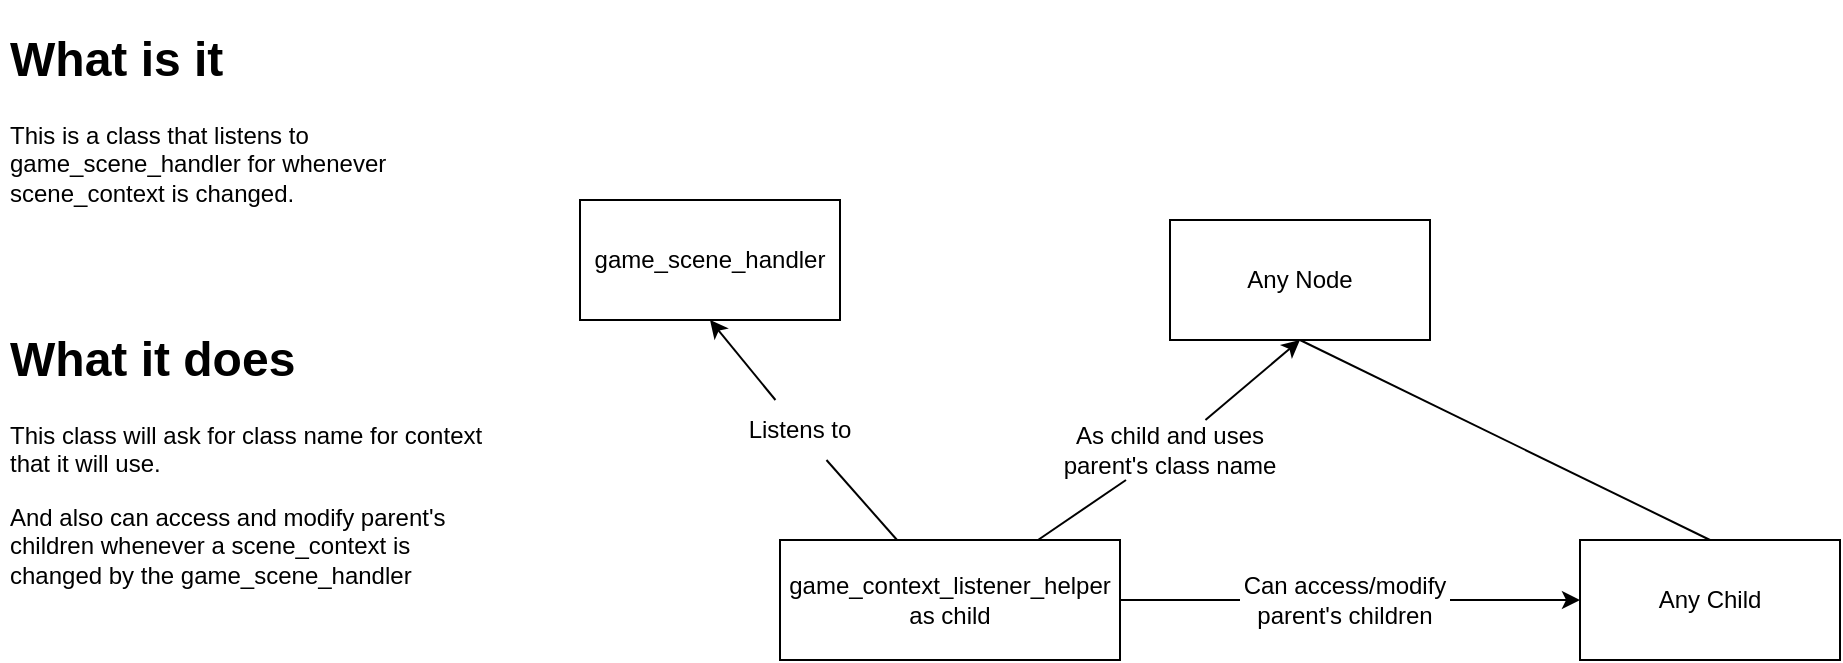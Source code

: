 <mxfile>
    <diagram id="hVzy0vbAVjNPy_6coMIa" name="Page-1">
        <mxGraphModel dx="899" dy="503" grid="1" gridSize="10" guides="1" tooltips="1" connect="1" arrows="1" fold="1" page="1" pageScale="1" pageWidth="850" pageHeight="1100" math="0" shadow="0">
            <root>
                <mxCell id="0"/>
                <mxCell id="1" parent="0"/>
                <mxCell id="2" value="Any Node" style="rounded=0;whiteSpace=wrap;html=1;" parent="1" vertex="1">
                    <mxGeometry x="615" y="190" width="130" height="60" as="geometry"/>
                </mxCell>
                <mxCell id="4" value="game_context_listener_helper&lt;br&gt;as child" style="rounded=0;whiteSpace=wrap;html=1;" parent="1" vertex="1">
                    <mxGeometry x="420" y="350" width="170" height="60" as="geometry"/>
                </mxCell>
                <mxCell id="6" value="Any Child" style="rounded=0;whiteSpace=wrap;html=1;" parent="1" vertex="1">
                    <mxGeometry x="820" y="350" width="130" height="60" as="geometry"/>
                </mxCell>
                <mxCell id="7" value="" style="endArrow=none;html=1;entryX=0.5;entryY=1;entryDx=0;entryDy=0;exitX=0.5;exitY=0;exitDx=0;exitDy=0;" parent="1" source="6" target="2" edge="1">
                    <mxGeometry width="50" height="50" relative="1" as="geometry">
                        <mxPoint x="635" y="390" as="sourcePoint"/>
                        <mxPoint x="685" y="340" as="targetPoint"/>
                    </mxGeometry>
                </mxCell>
                <mxCell id="8" value="&lt;h1&gt;What is it&lt;/h1&gt;&lt;p&gt;This is a class that listens to game_scene_handler for whenever scene_context is changed.&lt;/p&gt;" style="text;html=1;strokeColor=none;fillColor=none;spacing=5;spacingTop=-20;whiteSpace=wrap;overflow=hidden;rounded=0;" parent="1" vertex="1">
                    <mxGeometry x="30" y="90" width="220" height="120" as="geometry"/>
                </mxCell>
                <mxCell id="9" value="game_scene_handler" style="rounded=0;whiteSpace=wrap;html=1;" parent="1" vertex="1">
                    <mxGeometry x="320" y="180" width="130" height="60" as="geometry"/>
                </mxCell>
                <mxCell id="10" value="" style="endArrow=classic;html=1;entryX=0.5;entryY=1;entryDx=0;entryDy=0;startArrow=none;" parent="1" source="11" target="9" edge="1">
                    <mxGeometry width="50" height="50" relative="1" as="geometry">
                        <mxPoint x="570" y="370" as="sourcePoint"/>
                        <mxPoint x="620" y="320" as="targetPoint"/>
                    </mxGeometry>
                </mxCell>
                <mxCell id="14" value="" style="endArrow=classic;html=1;entryX=0;entryY=0.5;entryDx=0;entryDy=0;startArrow=none;" parent="1" source="15" target="6" edge="1">
                    <mxGeometry width="50" height="50" relative="1" as="geometry">
                        <mxPoint x="670" y="360" as="sourcePoint"/>
                        <mxPoint x="790" y="380" as="targetPoint"/>
                    </mxGeometry>
                </mxCell>
                <mxCell id="16" value="" style="endArrow=classic;html=1;entryX=0.5;entryY=1;entryDx=0;entryDy=0;startArrow=none;" parent="1" source="17" target="2" edge="1">
                    <mxGeometry width="50" height="50" relative="1" as="geometry">
                        <mxPoint x="670" y="340" as="sourcePoint"/>
                        <mxPoint x="720" y="290" as="targetPoint"/>
                    </mxGeometry>
                </mxCell>
                <mxCell id="18" value="" style="endArrow=none;html=1;" parent="1" source="4" target="17" edge="1">
                    <mxGeometry width="50" height="50" relative="1" as="geometry">
                        <mxPoint x="545.385" y="350" as="sourcePoint"/>
                        <mxPoint x="680" y="250" as="targetPoint"/>
                    </mxGeometry>
                </mxCell>
                <mxCell id="17" value="As child and uses parent's class name" style="text;html=1;strokeColor=none;fillColor=none;align=center;verticalAlign=middle;whiteSpace=wrap;rounded=0;" parent="1" vertex="1">
                    <mxGeometry x="560" y="290" width="110" height="30" as="geometry"/>
                </mxCell>
                <mxCell id="19" value="" style="endArrow=none;html=1;" parent="1" source="4" target="11" edge="1">
                    <mxGeometry width="50" height="50" relative="1" as="geometry">
                        <mxPoint x="479.286" y="350" as="sourcePoint"/>
                        <mxPoint x="385" y="240" as="targetPoint"/>
                    </mxGeometry>
                </mxCell>
                <mxCell id="11" value="Listens to" style="text;html=1;strokeColor=none;fillColor=none;align=center;verticalAlign=middle;whiteSpace=wrap;rounded=0;" parent="1" vertex="1">
                    <mxGeometry x="400" y="280" width="60" height="30" as="geometry"/>
                </mxCell>
                <mxCell id="21" value="" style="endArrow=none;html=1;exitX=1;exitY=0.5;exitDx=0;exitDy=0;" parent="1" source="4" target="15" edge="1">
                    <mxGeometry width="50" height="50" relative="1" as="geometry">
                        <mxPoint x="590" y="380" as="sourcePoint"/>
                        <mxPoint x="820" y="380" as="targetPoint"/>
                    </mxGeometry>
                </mxCell>
                <mxCell id="15" value="Can access/modify parent's children" style="text;html=1;strokeColor=none;fillColor=none;align=center;verticalAlign=middle;whiteSpace=wrap;rounded=0;" parent="1" vertex="1">
                    <mxGeometry x="650" y="365" width="105" height="30" as="geometry"/>
                </mxCell>
                <mxCell id="23" value="&lt;h1&gt;What it does&lt;/h1&gt;&lt;p&gt;This class will ask for class name for context that it will use.&lt;/p&gt;&lt;p&gt;And also can access and modify parent's children whenever a scene_context is changed by the game_scene_handler&lt;/p&gt;" style="text;html=1;strokeColor=none;fillColor=none;spacing=5;spacingTop=-20;whiteSpace=wrap;overflow=hidden;rounded=0;" parent="1" vertex="1">
                    <mxGeometry x="30" y="240" width="250" height="150" as="geometry"/>
                </mxCell>
            </root>
        </mxGraphModel>
    </diagram>
</mxfile>